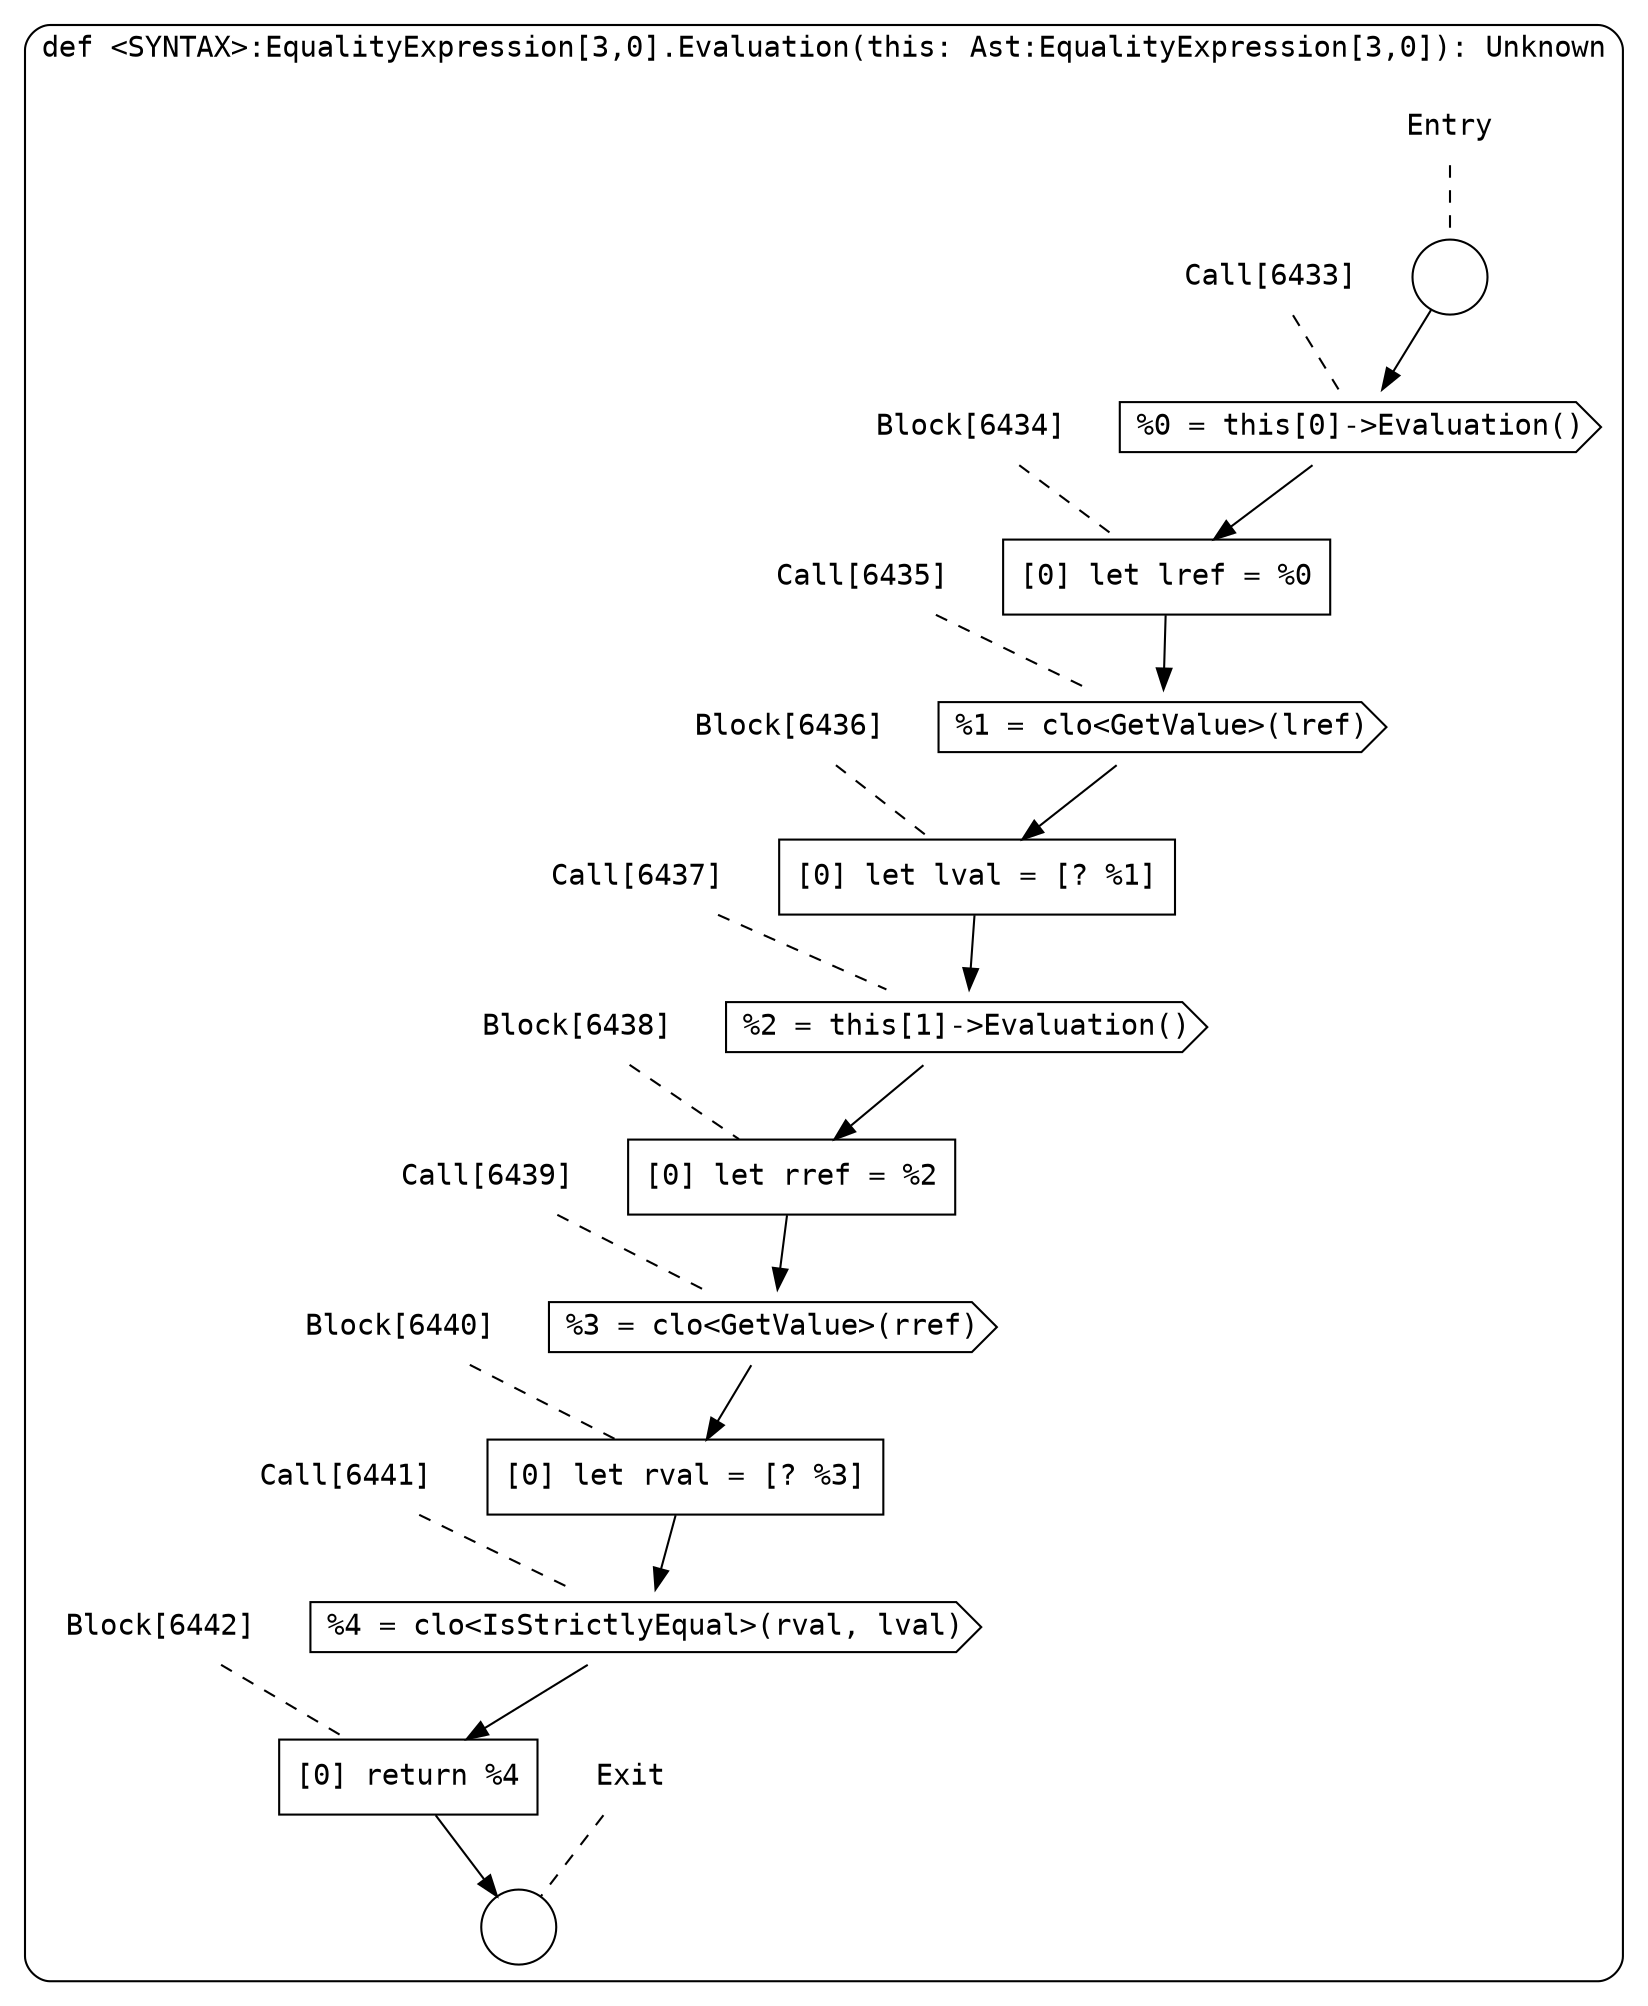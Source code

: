 digraph {
  graph [fontname = "Consolas"]
  node [fontname = "Consolas"]
  edge [fontname = "Consolas"]
  subgraph cluster1329 {
    label = "def <SYNTAX>:EqualityExpression[3,0].Evaluation(this: Ast:EqualityExpression[3,0]): Unknown"
    style = rounded
    cluster1329_entry_name [shape=none, label=<<font color="black">Entry</font>>]
    cluster1329_entry_name -> cluster1329_entry [arrowhead=none, color="black", style=dashed]
    cluster1329_entry [shape=circle label=" " color="black" fillcolor="white" style=filled]
    cluster1329_entry -> node6433 [color="black"]
    cluster1329_exit_name [shape=none, label=<<font color="black">Exit</font>>]
    cluster1329_exit_name -> cluster1329_exit [arrowhead=none, color="black", style=dashed]
    cluster1329_exit [shape=circle label=" " color="black" fillcolor="white" style=filled]
    node6433_name [shape=none, label=<<font color="black">Call[6433]</font>>]
    node6433_name -> node6433 [arrowhead=none, color="black", style=dashed]
    node6433 [shape=cds, label=<<font color="black">%0 = this[0]-&gt;Evaluation()</font>> color="black" fillcolor="white", style=filled]
    node6433 -> node6434 [color="black"]
    node6434_name [shape=none, label=<<font color="black">Block[6434]</font>>]
    node6434_name -> node6434 [arrowhead=none, color="black", style=dashed]
    node6434 [shape=box, label=<<font color="black">[0] let lref = %0<BR ALIGN="LEFT"/></font>> color="black" fillcolor="white", style=filled]
    node6434 -> node6435 [color="black"]
    node6435_name [shape=none, label=<<font color="black">Call[6435]</font>>]
    node6435_name -> node6435 [arrowhead=none, color="black", style=dashed]
    node6435 [shape=cds, label=<<font color="black">%1 = clo&lt;GetValue&gt;(lref)</font>> color="black" fillcolor="white", style=filled]
    node6435 -> node6436 [color="black"]
    node6436_name [shape=none, label=<<font color="black">Block[6436]</font>>]
    node6436_name -> node6436 [arrowhead=none, color="black", style=dashed]
    node6436 [shape=box, label=<<font color="black">[0] let lval = [? %1]<BR ALIGN="LEFT"/></font>> color="black" fillcolor="white", style=filled]
    node6436 -> node6437 [color="black"]
    node6437_name [shape=none, label=<<font color="black">Call[6437]</font>>]
    node6437_name -> node6437 [arrowhead=none, color="black", style=dashed]
    node6437 [shape=cds, label=<<font color="black">%2 = this[1]-&gt;Evaluation()</font>> color="black" fillcolor="white", style=filled]
    node6437 -> node6438 [color="black"]
    node6438_name [shape=none, label=<<font color="black">Block[6438]</font>>]
    node6438_name -> node6438 [arrowhead=none, color="black", style=dashed]
    node6438 [shape=box, label=<<font color="black">[0] let rref = %2<BR ALIGN="LEFT"/></font>> color="black" fillcolor="white", style=filled]
    node6438 -> node6439 [color="black"]
    node6439_name [shape=none, label=<<font color="black">Call[6439]</font>>]
    node6439_name -> node6439 [arrowhead=none, color="black", style=dashed]
    node6439 [shape=cds, label=<<font color="black">%3 = clo&lt;GetValue&gt;(rref)</font>> color="black" fillcolor="white", style=filled]
    node6439 -> node6440 [color="black"]
    node6440_name [shape=none, label=<<font color="black">Block[6440]</font>>]
    node6440_name -> node6440 [arrowhead=none, color="black", style=dashed]
    node6440 [shape=box, label=<<font color="black">[0] let rval = [? %3]<BR ALIGN="LEFT"/></font>> color="black" fillcolor="white", style=filled]
    node6440 -> node6441 [color="black"]
    node6441_name [shape=none, label=<<font color="black">Call[6441]</font>>]
    node6441_name -> node6441 [arrowhead=none, color="black", style=dashed]
    node6441 [shape=cds, label=<<font color="black">%4 = clo&lt;IsStrictlyEqual&gt;(rval, lval)</font>> color="black" fillcolor="white", style=filled]
    node6441 -> node6442 [color="black"]
    node6442_name [shape=none, label=<<font color="black">Block[6442]</font>>]
    node6442_name -> node6442 [arrowhead=none, color="black", style=dashed]
    node6442 [shape=box, label=<<font color="black">[0] return %4<BR ALIGN="LEFT"/></font>> color="black" fillcolor="white", style=filled]
    node6442 -> cluster1329_exit [color="black"]
  }
}